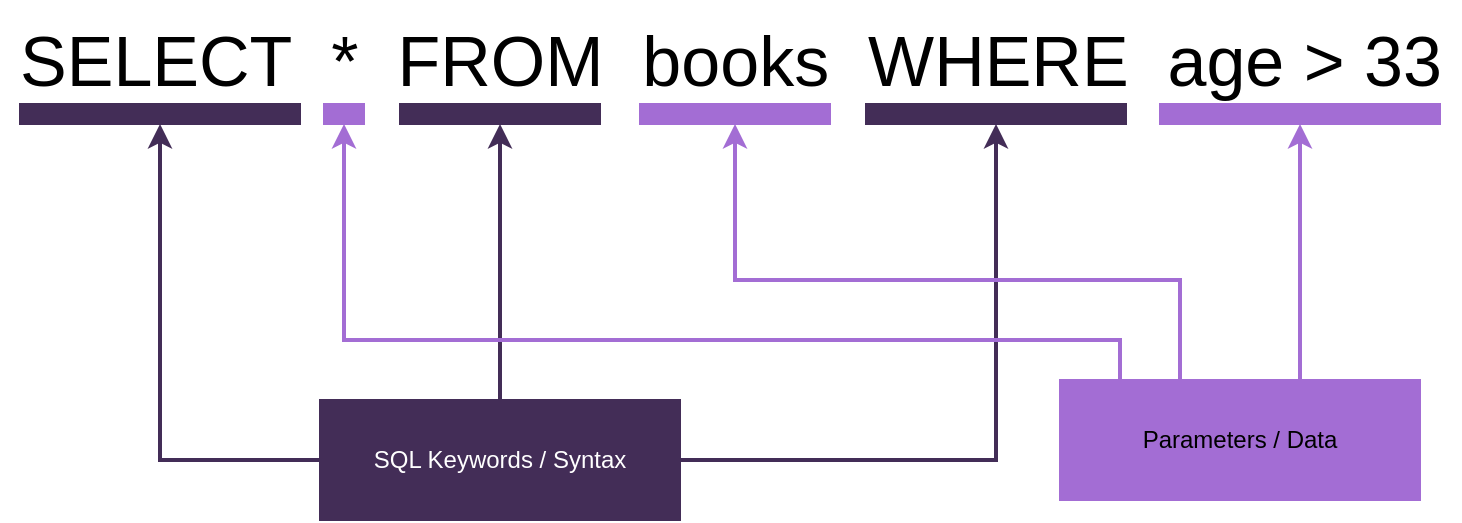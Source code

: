<mxfile version="22.1.16" type="device">
  <diagram name="Page-1" id="4RPxKuGhNYjKcmrN8iO0">
    <mxGraphModel dx="1084" dy="1184" grid="1" gridSize="10" guides="1" tooltips="1" connect="1" arrows="1" fold="1" page="1" pageScale="1" pageWidth="850" pageHeight="1100" math="0" shadow="0">
      <root>
        <mxCell id="0" />
        <mxCell id="1" parent="0" />
        <mxCell id="GygblffgZ_tXMlH7zUHs-7" value="SELECT&amp;nbsp; *&amp;nbsp; FROM&amp;nbsp; books&amp;nbsp; WHERE&amp;nbsp; age &amp;gt; 33" style="text;html=1;align=center;verticalAlign=middle;resizable=0;points=[];autosize=1;strokeColor=none;fillColor=none;fontSize=35;" vertex="1" parent="1">
          <mxGeometry x="70" y="290" width="730" height="60" as="geometry" />
        </mxCell>
        <mxCell id="GygblffgZ_tXMlH7zUHs-8" value="" style="rounded=0;whiteSpace=wrap;html=1;fillColor=#432D57;strokeColor=#432D57;" vertex="1" parent="1">
          <mxGeometry x="80" y="342" width="140" height="10" as="geometry" />
        </mxCell>
        <mxCell id="GygblffgZ_tXMlH7zUHs-12" value="" style="rounded=0;whiteSpace=wrap;html=1;fillColor=#432D57;strokeColor=#432D57;" vertex="1" parent="1">
          <mxGeometry x="270" y="342" width="100" height="10" as="geometry" />
        </mxCell>
        <mxCell id="GygblffgZ_tXMlH7zUHs-13" value="" style="rounded=0;whiteSpace=wrap;html=1;fillColor=#432D57;strokeColor=#432D57;" vertex="1" parent="1">
          <mxGeometry x="503" y="342" width="130" height="10" as="geometry" />
        </mxCell>
        <mxCell id="GygblffgZ_tXMlH7zUHs-14" value="" style="rounded=0;whiteSpace=wrap;html=1;fillColor=#A36DD4;strokeColor=#A36DD4;" vertex="1" parent="1">
          <mxGeometry x="390" y="342" width="95" height="10" as="geometry" />
        </mxCell>
        <mxCell id="GygblffgZ_tXMlH7zUHs-16" value="" style="rounded=0;whiteSpace=wrap;html=1;fillColor=#A36DD4;strokeColor=#A36DD4;" vertex="1" parent="1">
          <mxGeometry x="232" y="342" width="20" height="10" as="geometry" />
        </mxCell>
        <mxCell id="GygblffgZ_tXMlH7zUHs-17" value="" style="rounded=0;whiteSpace=wrap;html=1;fillColor=#A36DD4;strokeColor=#A36DD4;" vertex="1" parent="1">
          <mxGeometry x="650" y="342" width="140" height="10" as="geometry" />
        </mxCell>
        <mxCell id="GygblffgZ_tXMlH7zUHs-20" style="edgeStyle=orthogonalEdgeStyle;rounded=0;orthogonalLoop=1;jettySize=auto;html=1;entryX=0.5;entryY=1;entryDx=0;entryDy=0;strokeColor=#432D57;strokeWidth=2;" edge="1" parent="1" source="GygblffgZ_tXMlH7zUHs-18" target="GygblffgZ_tXMlH7zUHs-8">
          <mxGeometry relative="1" as="geometry" />
        </mxCell>
        <mxCell id="GygblffgZ_tXMlH7zUHs-21" style="edgeStyle=orthogonalEdgeStyle;rounded=0;orthogonalLoop=1;jettySize=auto;html=1;entryX=0.5;entryY=1;entryDx=0;entryDy=0;strokeColor=#432D57;strokeWidth=2;" edge="1" parent="1" source="GygblffgZ_tXMlH7zUHs-18" target="GygblffgZ_tXMlH7zUHs-12">
          <mxGeometry relative="1" as="geometry" />
        </mxCell>
        <mxCell id="GygblffgZ_tXMlH7zUHs-22" style="edgeStyle=orthogonalEdgeStyle;rounded=0;orthogonalLoop=1;jettySize=auto;html=1;entryX=0.5;entryY=1;entryDx=0;entryDy=0;strokeColor=#432D57;strokeWidth=2;" edge="1" parent="1" source="GygblffgZ_tXMlH7zUHs-18" target="GygblffgZ_tXMlH7zUHs-13">
          <mxGeometry relative="1" as="geometry" />
        </mxCell>
        <mxCell id="GygblffgZ_tXMlH7zUHs-18" value="SQL Keywords / Syntax" style="rounded=0;whiteSpace=wrap;html=1;strokeColor=#432D57;fillColor=#432D57;fontColor=#FFFFFF;" vertex="1" parent="1">
          <mxGeometry x="230" y="490" width="180" height="60" as="geometry" />
        </mxCell>
        <mxCell id="GygblffgZ_tXMlH7zUHs-23" style="edgeStyle=orthogonalEdgeStyle;rounded=0;orthogonalLoop=1;jettySize=auto;html=1;entryX=0.5;entryY=1;entryDx=0;entryDy=0;strokeColor=#A36DD4;strokeWidth=2;" edge="1" parent="1" source="GygblffgZ_tXMlH7zUHs-19" target="GygblffgZ_tXMlH7zUHs-16">
          <mxGeometry relative="1" as="geometry">
            <Array as="points">
              <mxPoint x="630" y="460" />
              <mxPoint x="242" y="460" />
            </Array>
          </mxGeometry>
        </mxCell>
        <mxCell id="GygblffgZ_tXMlH7zUHs-24" style="edgeStyle=orthogonalEdgeStyle;rounded=0;orthogonalLoop=1;jettySize=auto;html=1;entryX=0.5;entryY=1;entryDx=0;entryDy=0;strokeColor=#A36DD4;strokeWidth=2;" edge="1" parent="1" source="GygblffgZ_tXMlH7zUHs-19" target="GygblffgZ_tXMlH7zUHs-14">
          <mxGeometry relative="1" as="geometry">
            <Array as="points">
              <mxPoint x="660" y="430" />
              <mxPoint x="438" y="430" />
            </Array>
          </mxGeometry>
        </mxCell>
        <mxCell id="GygblffgZ_tXMlH7zUHs-25" style="edgeStyle=orthogonalEdgeStyle;rounded=0;orthogonalLoop=1;jettySize=auto;html=1;entryX=0.5;entryY=1;entryDx=0;entryDy=0;strokeColor=#A36DD4;strokeWidth=2;" edge="1" parent="1" source="GygblffgZ_tXMlH7zUHs-19" target="GygblffgZ_tXMlH7zUHs-17">
          <mxGeometry relative="1" as="geometry">
            <Array as="points">
              <mxPoint x="720" y="460" />
              <mxPoint x="720" y="460" />
            </Array>
          </mxGeometry>
        </mxCell>
        <mxCell id="GygblffgZ_tXMlH7zUHs-19" value="Parameters / Data" style="rounded=0;whiteSpace=wrap;html=1;strokeColor=#A36DD4;fillColor=#A36DD4;" vertex="1" parent="1">
          <mxGeometry x="600" y="480" width="180" height="60" as="geometry" />
        </mxCell>
      </root>
    </mxGraphModel>
  </diagram>
</mxfile>
